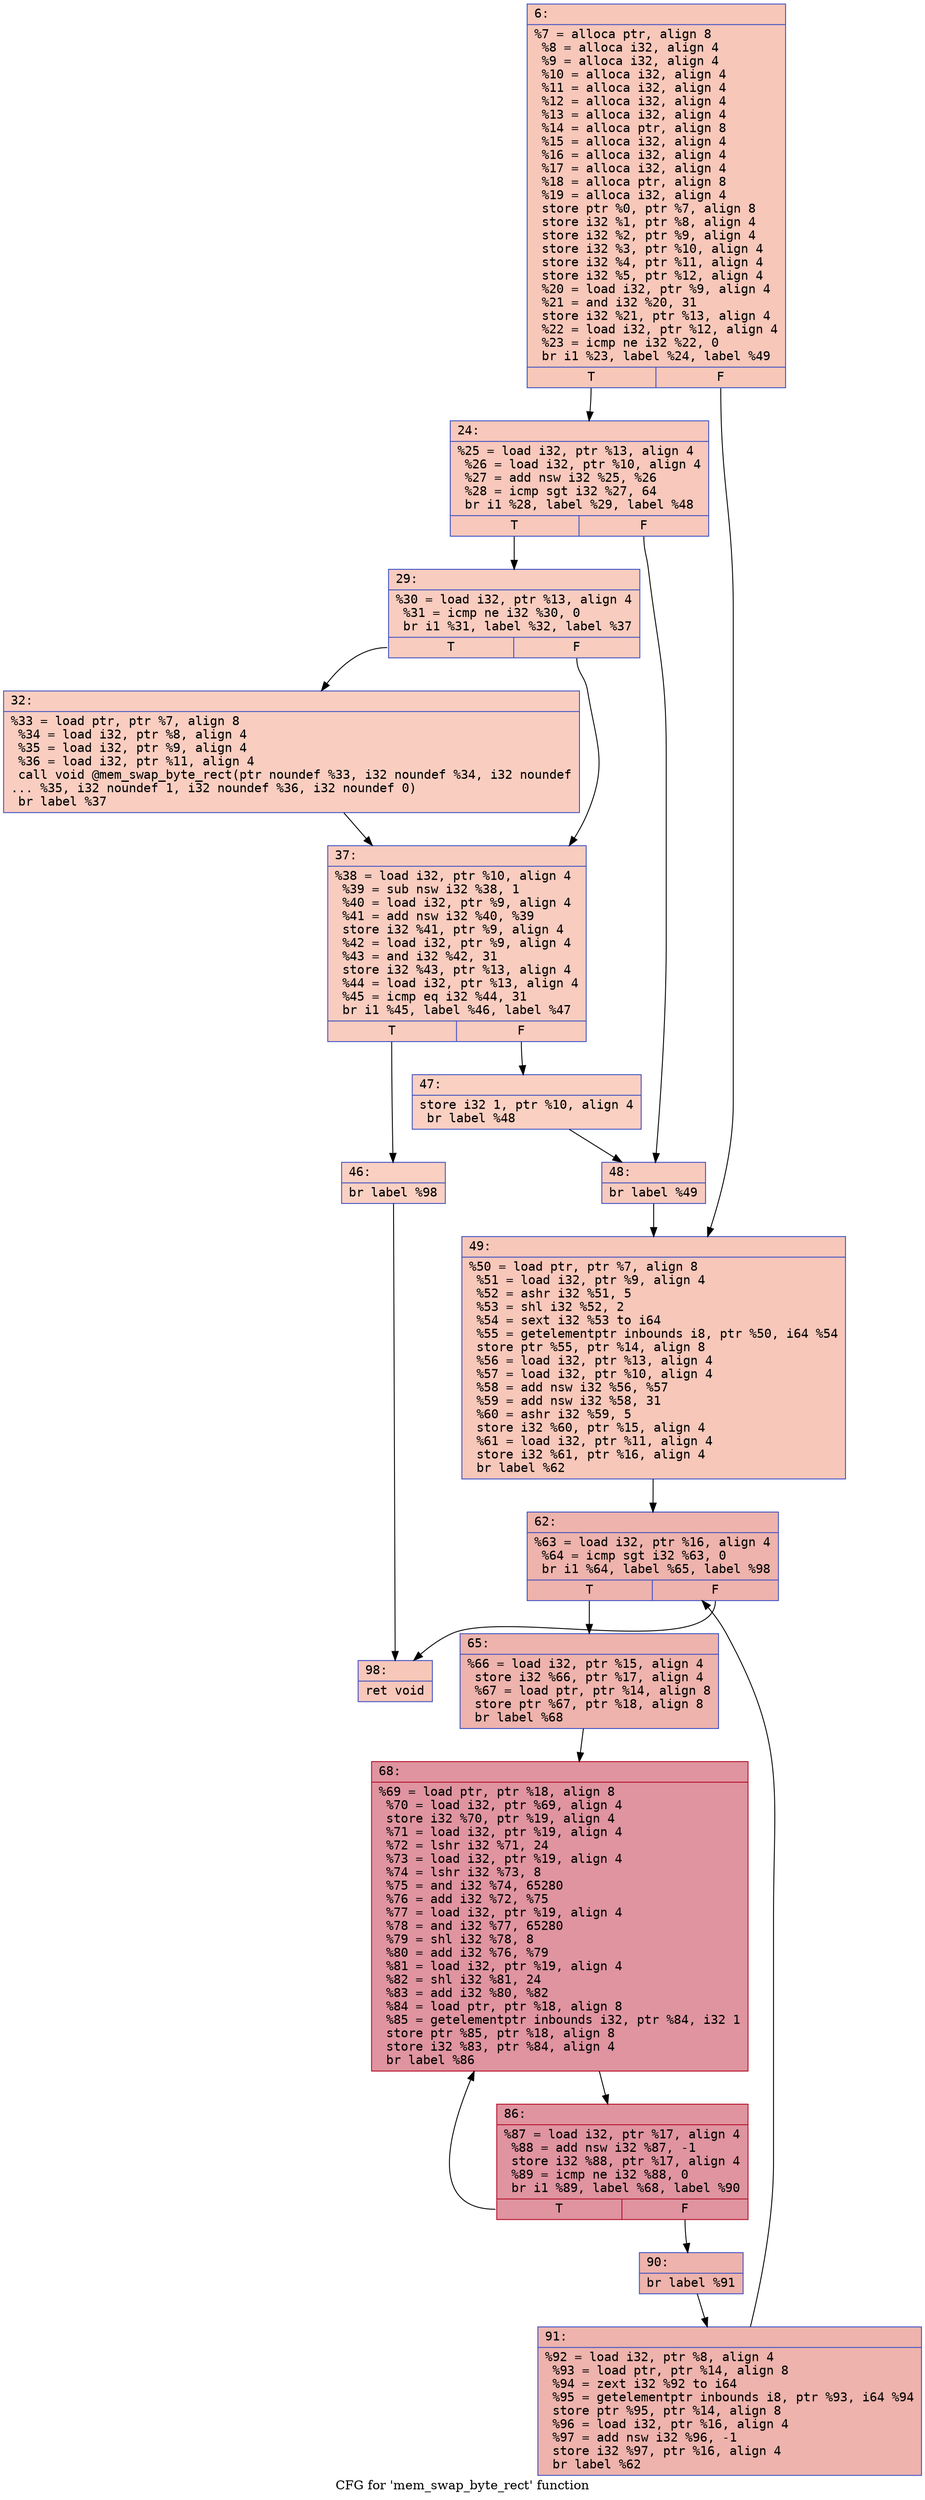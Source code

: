 digraph "CFG for 'mem_swap_byte_rect' function" {
	label="CFG for 'mem_swap_byte_rect' function";

	Node0x6000008b0140 [shape=record,color="#3d50c3ff", style=filled, fillcolor="#ec7f6370" fontname="Courier",label="{6:\l|  %7 = alloca ptr, align 8\l  %8 = alloca i32, align 4\l  %9 = alloca i32, align 4\l  %10 = alloca i32, align 4\l  %11 = alloca i32, align 4\l  %12 = alloca i32, align 4\l  %13 = alloca i32, align 4\l  %14 = alloca ptr, align 8\l  %15 = alloca i32, align 4\l  %16 = alloca i32, align 4\l  %17 = alloca i32, align 4\l  %18 = alloca ptr, align 8\l  %19 = alloca i32, align 4\l  store ptr %0, ptr %7, align 8\l  store i32 %1, ptr %8, align 4\l  store i32 %2, ptr %9, align 4\l  store i32 %3, ptr %10, align 4\l  store i32 %4, ptr %11, align 4\l  store i32 %5, ptr %12, align 4\l  %20 = load i32, ptr %9, align 4\l  %21 = and i32 %20, 31\l  store i32 %21, ptr %13, align 4\l  %22 = load i32, ptr %12, align 4\l  %23 = icmp ne i32 %22, 0\l  br i1 %23, label %24, label %49\l|{<s0>T|<s1>F}}"];
	Node0x6000008b0140:s0 -> Node0x6000008b0190[tooltip="6 -> 24\nProbability 62.50%" ];
	Node0x6000008b0140:s1 -> Node0x6000008b03c0[tooltip="6 -> 49\nProbability 37.50%" ];
	Node0x6000008b0190 [shape=record,color="#3d50c3ff", style=filled, fillcolor="#ed836670" fontname="Courier",label="{24:\l|  %25 = load i32, ptr %13, align 4\l  %26 = load i32, ptr %10, align 4\l  %27 = add nsw i32 %25, %26\l  %28 = icmp sgt i32 %27, 64\l  br i1 %28, label %29, label %48\l|{<s0>T|<s1>F}}"];
	Node0x6000008b0190:s0 -> Node0x6000008b01e0[tooltip="24 -> 29\nProbability 50.00%" ];
	Node0x6000008b0190:s1 -> Node0x6000008b0370[tooltip="24 -> 48\nProbability 50.00%" ];
	Node0x6000008b01e0 [shape=record,color="#3d50c3ff", style=filled, fillcolor="#f08b6e70" fontname="Courier",label="{29:\l|  %30 = load i32, ptr %13, align 4\l  %31 = icmp ne i32 %30, 0\l  br i1 %31, label %32, label %37\l|{<s0>T|<s1>F}}"];
	Node0x6000008b01e0:s0 -> Node0x6000008b0230[tooltip="29 -> 32\nProbability 62.50%" ];
	Node0x6000008b01e0:s1 -> Node0x6000008b0280[tooltip="29 -> 37\nProbability 37.50%" ];
	Node0x6000008b0230 [shape=record,color="#3d50c3ff", style=filled, fillcolor="#f2907270" fontname="Courier",label="{32:\l|  %33 = load ptr, ptr %7, align 8\l  %34 = load i32, ptr %8, align 4\l  %35 = load i32, ptr %9, align 4\l  %36 = load i32, ptr %11, align 4\l  call void @mem_swap_byte_rect(ptr noundef %33, i32 noundef %34, i32 noundef\l... %35, i32 noundef 1, i32 noundef %36, i32 noundef 0)\l  br label %37\l}"];
	Node0x6000008b0230 -> Node0x6000008b0280[tooltip="32 -> 37\nProbability 100.00%" ];
	Node0x6000008b0280 [shape=record,color="#3d50c3ff", style=filled, fillcolor="#f08b6e70" fontname="Courier",label="{37:\l|  %38 = load i32, ptr %10, align 4\l  %39 = sub nsw i32 %38, 1\l  %40 = load i32, ptr %9, align 4\l  %41 = add nsw i32 %40, %39\l  store i32 %41, ptr %9, align 4\l  %42 = load i32, ptr %9, align 4\l  %43 = and i32 %42, 31\l  store i32 %43, ptr %13, align 4\l  %44 = load i32, ptr %13, align 4\l  %45 = icmp eq i32 %44, 31\l  br i1 %45, label %46, label %47\l|{<s0>T|<s1>F}}"];
	Node0x6000008b0280:s0 -> Node0x6000008b02d0[tooltip="37 -> 46\nProbability 50.00%" ];
	Node0x6000008b0280:s1 -> Node0x6000008b0320[tooltip="37 -> 47\nProbability 50.00%" ];
	Node0x6000008b02d0 [shape=record,color="#3d50c3ff", style=filled, fillcolor="#f3947570" fontname="Courier",label="{46:\l|  br label %98\l}"];
	Node0x6000008b02d0 -> Node0x6000008b05f0[tooltip="46 -> 98\nProbability 100.00%" ];
	Node0x6000008b0320 [shape=record,color="#3d50c3ff", style=filled, fillcolor="#f3947570" fontname="Courier",label="{47:\l|  store i32 1, ptr %10, align 4\l  br label %48\l}"];
	Node0x6000008b0320 -> Node0x6000008b0370[tooltip="47 -> 48\nProbability 100.00%" ];
	Node0x6000008b0370 [shape=record,color="#3d50c3ff", style=filled, fillcolor="#ef886b70" fontname="Courier",label="{48:\l|  br label %49\l}"];
	Node0x6000008b0370 -> Node0x6000008b03c0[tooltip="48 -> 49\nProbability 100.00%" ];
	Node0x6000008b03c0 [shape=record,color="#3d50c3ff", style=filled, fillcolor="#ec7f6370" fontname="Courier",label="{49:\l|  %50 = load ptr, ptr %7, align 8\l  %51 = load i32, ptr %9, align 4\l  %52 = ashr i32 %51, 5\l  %53 = shl i32 %52, 2\l  %54 = sext i32 %53 to i64\l  %55 = getelementptr inbounds i8, ptr %50, i64 %54\l  store ptr %55, ptr %14, align 8\l  %56 = load i32, ptr %13, align 4\l  %57 = load i32, ptr %10, align 4\l  %58 = add nsw i32 %56, %57\l  %59 = add nsw i32 %58, 31\l  %60 = ashr i32 %59, 5\l  store i32 %60, ptr %15, align 4\l  %61 = load i32, ptr %11, align 4\l  store i32 %61, ptr %16, align 4\l  br label %62\l}"];
	Node0x6000008b03c0 -> Node0x6000008b0410[tooltip="49 -> 62\nProbability 100.00%" ];
	Node0x6000008b0410 [shape=record,color="#3d50c3ff", style=filled, fillcolor="#d6524470" fontname="Courier",label="{62:\l|  %63 = load i32, ptr %16, align 4\l  %64 = icmp sgt i32 %63, 0\l  br i1 %64, label %65, label %98\l|{<s0>T|<s1>F}}"];
	Node0x6000008b0410:s0 -> Node0x6000008b0460[tooltip="62 -> 65\nProbability 96.88%" ];
	Node0x6000008b0410:s1 -> Node0x6000008b05f0[tooltip="62 -> 98\nProbability 3.12%" ];
	Node0x6000008b0460 [shape=record,color="#3d50c3ff", style=filled, fillcolor="#d6524470" fontname="Courier",label="{65:\l|  %66 = load i32, ptr %15, align 4\l  store i32 %66, ptr %17, align 4\l  %67 = load ptr, ptr %14, align 8\l  store ptr %67, ptr %18, align 8\l  br label %68\l}"];
	Node0x6000008b0460 -> Node0x6000008b04b0[tooltip="65 -> 68\nProbability 100.00%" ];
	Node0x6000008b04b0 [shape=record,color="#b70d28ff", style=filled, fillcolor="#b70d2870" fontname="Courier",label="{68:\l|  %69 = load ptr, ptr %18, align 8\l  %70 = load i32, ptr %69, align 4\l  store i32 %70, ptr %19, align 4\l  %71 = load i32, ptr %19, align 4\l  %72 = lshr i32 %71, 24\l  %73 = load i32, ptr %19, align 4\l  %74 = lshr i32 %73, 8\l  %75 = and i32 %74, 65280\l  %76 = add i32 %72, %75\l  %77 = load i32, ptr %19, align 4\l  %78 = and i32 %77, 65280\l  %79 = shl i32 %78, 8\l  %80 = add i32 %76, %79\l  %81 = load i32, ptr %19, align 4\l  %82 = shl i32 %81, 24\l  %83 = add i32 %80, %82\l  %84 = load ptr, ptr %18, align 8\l  %85 = getelementptr inbounds i32, ptr %84, i32 1\l  store ptr %85, ptr %18, align 8\l  store i32 %83, ptr %84, align 4\l  br label %86\l}"];
	Node0x6000008b04b0 -> Node0x6000008b0500[tooltip="68 -> 86\nProbability 100.00%" ];
	Node0x6000008b0500 [shape=record,color="#b70d28ff", style=filled, fillcolor="#b70d2870" fontname="Courier",label="{86:\l|  %87 = load i32, ptr %17, align 4\l  %88 = add nsw i32 %87, -1\l  store i32 %88, ptr %17, align 4\l  %89 = icmp ne i32 %88, 0\l  br i1 %89, label %68, label %90\l|{<s0>T|<s1>F}}"];
	Node0x6000008b0500:s0 -> Node0x6000008b04b0[tooltip="86 -> 68\nProbability 96.88%" ];
	Node0x6000008b0500:s1 -> Node0x6000008b0550[tooltip="86 -> 90\nProbability 3.12%" ];
	Node0x6000008b0550 [shape=record,color="#3d50c3ff", style=filled, fillcolor="#d6524470" fontname="Courier",label="{90:\l|  br label %91\l}"];
	Node0x6000008b0550 -> Node0x6000008b05a0[tooltip="90 -> 91\nProbability 100.00%" ];
	Node0x6000008b05a0 [shape=record,color="#3d50c3ff", style=filled, fillcolor="#d6524470" fontname="Courier",label="{91:\l|  %92 = load i32, ptr %8, align 4\l  %93 = load ptr, ptr %14, align 8\l  %94 = zext i32 %92 to i64\l  %95 = getelementptr inbounds i8, ptr %93, i64 %94\l  store ptr %95, ptr %14, align 8\l  %96 = load i32, ptr %16, align 4\l  %97 = add nsw i32 %96, -1\l  store i32 %97, ptr %16, align 4\l  br label %62\l}"];
	Node0x6000008b05a0 -> Node0x6000008b0410[tooltip="91 -> 62\nProbability 100.00%" ];
	Node0x6000008b05f0 [shape=record,color="#3d50c3ff", style=filled, fillcolor="#ec7f6370" fontname="Courier",label="{98:\l|  ret void\l}"];
}

